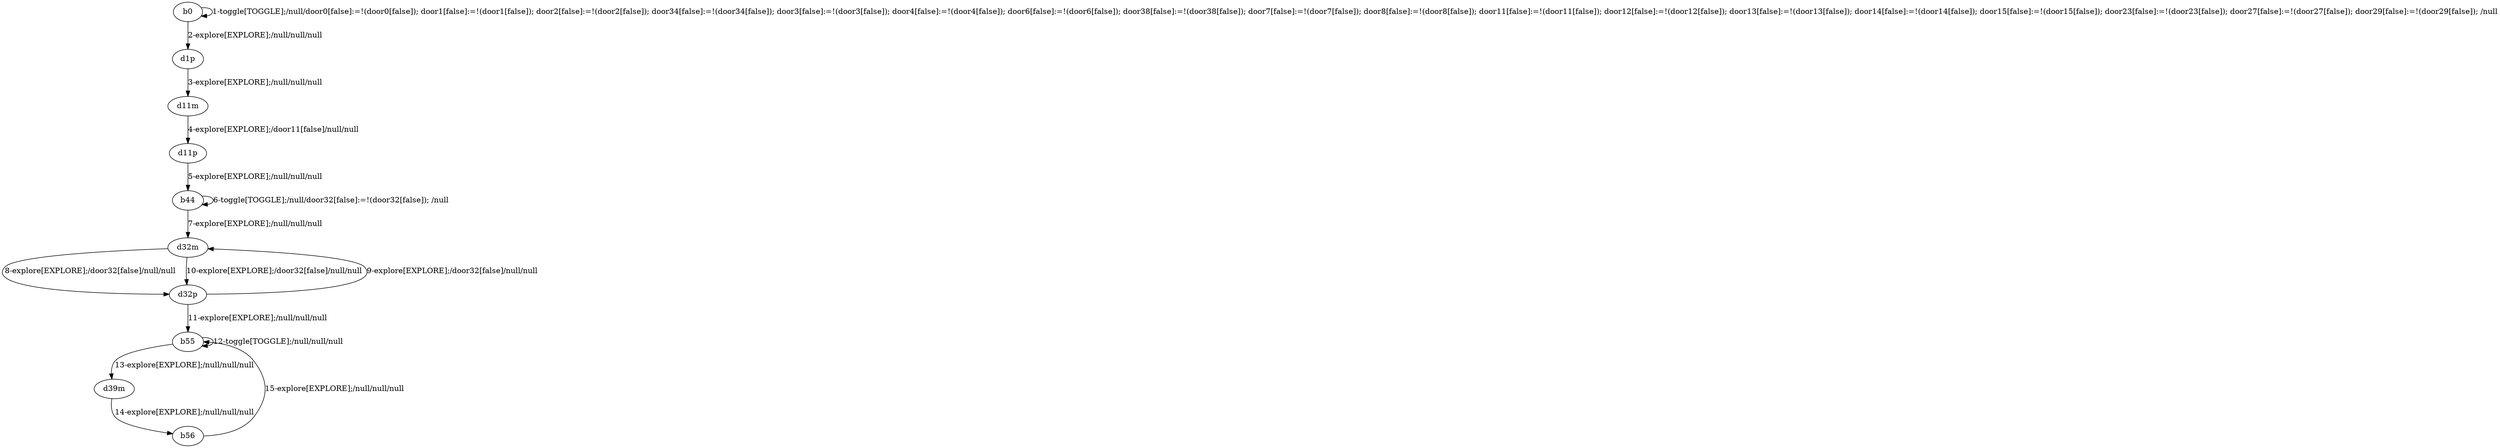 # Total number of goals covered by this test: 1
# b56 --> b55

digraph g {
"b0" -> "b0" [label = "1-toggle[TOGGLE];/null/door0[false]:=!(door0[false]); door1[false]:=!(door1[false]); door2[false]:=!(door2[false]); door34[false]:=!(door34[false]); door3[false]:=!(door3[false]); door4[false]:=!(door4[false]); door6[false]:=!(door6[false]); door38[false]:=!(door38[false]); door7[false]:=!(door7[false]); door8[false]:=!(door8[false]); door11[false]:=!(door11[false]); door12[false]:=!(door12[false]); door13[false]:=!(door13[false]); door14[false]:=!(door14[false]); door15[false]:=!(door15[false]); door23[false]:=!(door23[false]); door27[false]:=!(door27[false]); door29[false]:=!(door29[false]); /null"];
"b0" -> "d1p" [label = "2-explore[EXPLORE];/null/null/null"];
"d1p" -> "d11m" [label = "3-explore[EXPLORE];/null/null/null"];
"d11m" -> "d11p" [label = "4-explore[EXPLORE];/door11[false]/null/null"];
"d11p" -> "b44" [label = "5-explore[EXPLORE];/null/null/null"];
"b44" -> "b44" [label = "6-toggle[TOGGLE];/null/door32[false]:=!(door32[false]); /null"];
"b44" -> "d32m" [label = "7-explore[EXPLORE];/null/null/null"];
"d32m" -> "d32p" [label = "8-explore[EXPLORE];/door32[false]/null/null"];
"d32p" -> "d32m" [label = "9-explore[EXPLORE];/door32[false]/null/null"];
"d32m" -> "d32p" [label = "10-explore[EXPLORE];/door32[false]/null/null"];
"d32p" -> "b55" [label = "11-explore[EXPLORE];/null/null/null"];
"b55" -> "b55" [label = "12-toggle[TOGGLE];/null/null/null"];
"b55" -> "d39m" [label = "13-explore[EXPLORE];/null/null/null"];
"d39m" -> "b56" [label = "14-explore[EXPLORE];/null/null/null"];
"b56" -> "b55" [label = "15-explore[EXPLORE];/null/null/null"];
}
